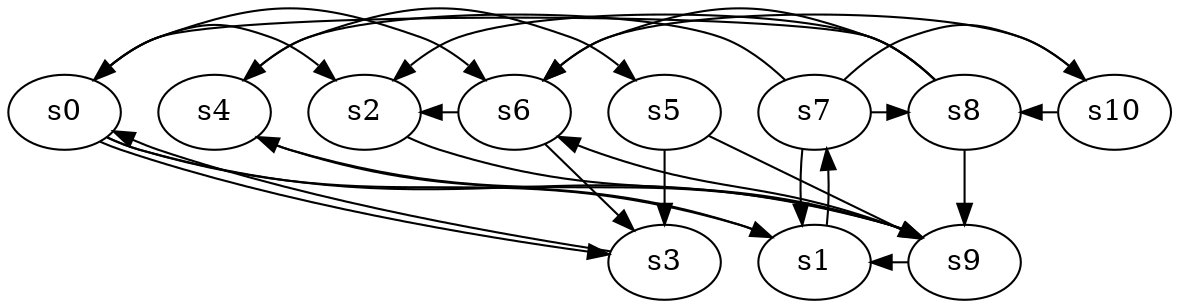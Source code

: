 digraph game_0632_complex_11 {
    s0 [name="s0", player=1, target=1];
    s1 [name="s1", player=1];
    s2 [name="s2", player=1];
    s3 [name="s3", player=1];
    s4 [name="s4", player=1];
    s5 [name="s5", player=0, target=1];
    s6 [name="s6", player=0];
    s7 [name="s7", player=0, target=1];
    s8 [name="s8", player=0];
    s9 [name="s9", player=1, target=1];
    s10 [name="s10", player=0];

    s0 -> s1 [constraint="time % 8 == 2"];
    s0 -> s2 [constraint="time % 3 == 0"];
    s0 -> s3 [constraint="time % 5 == 0 || time % 2 == 1"];
    s0 -> s6 [constraint="time == 1 || time == 8"];
    s0 -> s9 [constraint="time % 2 == 1 && time % 4 == 2"];
    s1 -> s4 [constraint="time % 4 == 1"];
    s1 -> s7 [constraint="time == 7 || time == 11 || time == 17 || time == 21 || time == 22"];
    s2 -> s9 [constraint="time % 7 == 2"];
    s3 -> s0 [constraint="time % 3 == 0 || time % 2 == 1"];
    s4 -> s5 [constraint="time % 4 == 3 && time % 4 == 3"];
    s4 -> s9 [constraint="time % 5 == 0 || time % 5 == 1"];
    s5 -> s3;
    s5 -> s9 [constraint="time % 2 == 0 || time % 5 == 3"];
    s6 -> s2 [constraint="time % 8 == 3"];
    s6 -> s3 [constraint="time % 4 == 0 && time % 5 == 3"];
    s7 -> s1;
    s7 -> s4 [constraint="time == 10 || time == 12 || time == 14"];
    s7 -> s8 [constraint="time % 2 == 0 || time % 2 == 1"];
    s7 -> s10 [constraint="time % 3 == 0 && time % 5 == 1"];
    s8 -> s0 [constraint="time % 3 == 2"];
    s8 -> s2 [constraint="time % 2 == 0 || time % 3 == 2"];
    s8 -> s6 [constraint="time % 2 == 1 && time % 4 == 0"];
    s8 -> s9;
    s9 -> s1 [constraint="!(time % 2 == 0)"];
    s9 -> s6 [constraint="time == 1 || time == 19"];
    s10 -> s6 [constraint="time % 4 == 3"];
    s10 -> s8 [constraint="time % 4 == 0"];
}
